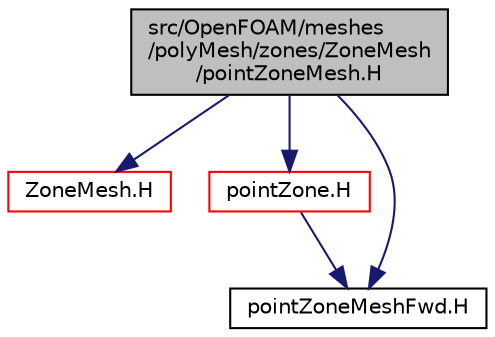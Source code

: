 digraph "src/OpenFOAM/meshes/polyMesh/zones/ZoneMesh/pointZoneMesh.H"
{
  bgcolor="transparent";
  edge [fontname="Helvetica",fontsize="10",labelfontname="Helvetica",labelfontsize="10"];
  node [fontname="Helvetica",fontsize="10",shape=record];
  Node1 [label="src/OpenFOAM/meshes\l/polyMesh/zones/ZoneMesh\l/pointZoneMesh.H",height=0.2,width=0.4,color="black", fillcolor="grey75", style="filled", fontcolor="black"];
  Node1 -> Node2 [color="midnightblue",fontsize="10",style="solid",fontname="Helvetica"];
  Node2 [label="ZoneMesh.H",height=0.2,width=0.4,color="red",URL="$a09044.html"];
  Node1 -> Node3 [color="midnightblue",fontsize="10",style="solid",fontname="Helvetica"];
  Node3 [label="pointZone.H",height=0.2,width=0.4,color="red",URL="$a09033.html"];
  Node3 -> Node4 [color="midnightblue",fontsize="10",style="solid",fontname="Helvetica"];
  Node4 [label="pointZoneMeshFwd.H",height=0.2,width=0.4,color="black",URL="$a09042.html"];
  Node1 -> Node4 [color="midnightblue",fontsize="10",style="solid",fontname="Helvetica"];
}

